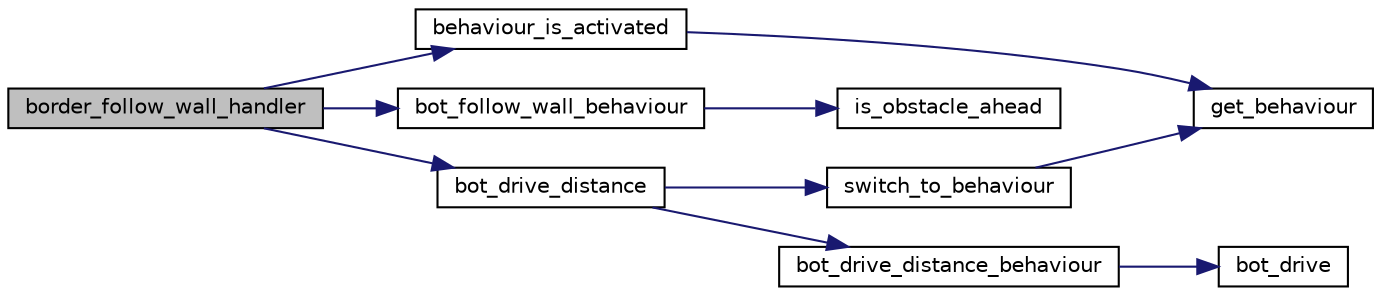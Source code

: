digraph G
{
  edge [fontname="Helvetica",fontsize="10",labelfontname="Helvetica",labelfontsize="10"];
  node [fontname="Helvetica",fontsize="10",shape=record];
  rankdir="LR";
  Node1 [label="border_follow_wall_handler",height=0.2,width=0.4,color="black", fillcolor="grey75", style="filled" fontcolor="black"];
  Node1 -> Node2 [color="midnightblue",fontsize="10",style="solid",fontname="Helvetica"];
  Node2 [label="behaviour_is_activated",height=0.2,width=0.4,color="black", fillcolor="white", style="filled",URL="$bot-logic_8c.html#a406a628ec04bfa715f5881a84f12e2e4",tooltip="Rueckgabe von True, wenn das Verhalten gerade laeuft (aktiv ist), sonst False."];
  Node2 -> Node3 [color="midnightblue",fontsize="10",style="solid",fontname="Helvetica"];
  Node3 [label="get_behaviour",height=0.2,width=0.4,color="black", fillcolor="white", style="filled",URL="$bot-logic_8c.html#a11e7a95fd56f9703bd2bd9c61300df6c",tooltip="Liefert das Verhalten zurueck, welches durch function implementiert ist."];
  Node1 -> Node4 [color="midnightblue",fontsize="10",style="solid",fontname="Helvetica"];
  Node4 [label="bot_follow_wall_behaviour",height=0.2,width=0.4,color="black", fillcolor="white", style="filled",URL="$behaviour__follow__wall_8c.html#aca84b1f16581b82460c1dc6e5c963bc8"];
  Node4 -> Node5 [color="midnightblue",fontsize="10",style="solid",fontname="Helvetica"];
  Node5 [label="is_obstacle_ahead",height=0.2,width=0.4,color="black", fillcolor="white", style="filled",URL="$sensor_8c.html#a3f1ca5e28021ba1fccba5d739f3b11be"];
  Node1 -> Node6 [color="midnightblue",fontsize="10",style="solid",fontname="Helvetica"];
  Node6 [label="bot_drive_distance",height=0.2,width=0.4,color="black", fillcolor="white", style="filled",URL="$behaviour__drive__distance_8c.html#ae7b188b6785c5e337c51509282ca790e"];
  Node6 -> Node7 [color="midnightblue",fontsize="10",style="solid",fontname="Helvetica"];
  Node7 [label="switch_to_behaviour",height=0.2,width=0.4,color="black", fillcolor="white", style="filled",URL="$bot-logic_8c.html#a123152ecfcd89545c2603cb3f2e873c9",tooltip="Ruft ein anderes Verhalten auf und merkt sich den Ruecksprung return_from_behaviour() kehrt dann spae..."];
  Node7 -> Node3 [color="midnightblue",fontsize="10",style="solid",fontname="Helvetica"];
  Node6 -> Node8 [color="midnightblue",fontsize="10",style="solid",fontname="Helvetica"];
  Node8 [label="bot_drive_distance_behaviour",height=0.2,width=0.4,color="black", fillcolor="white", style="filled",URL="$behaviour__drive__distance_8c.html#ae8ac26948cf65b72d78549e85390d861"];
  Node8 -> Node9 [color="midnightblue",fontsize="10",style="solid",fontname="Helvetica"];
  Node9 [label="bot_drive",height=0.2,width=0.4,color="black", fillcolor="white", style="filled",URL="$behaviour__drive__distance_8c.html#a3326d2bd0b9ba5fe13e7a0fae98a1c8b"];
}
